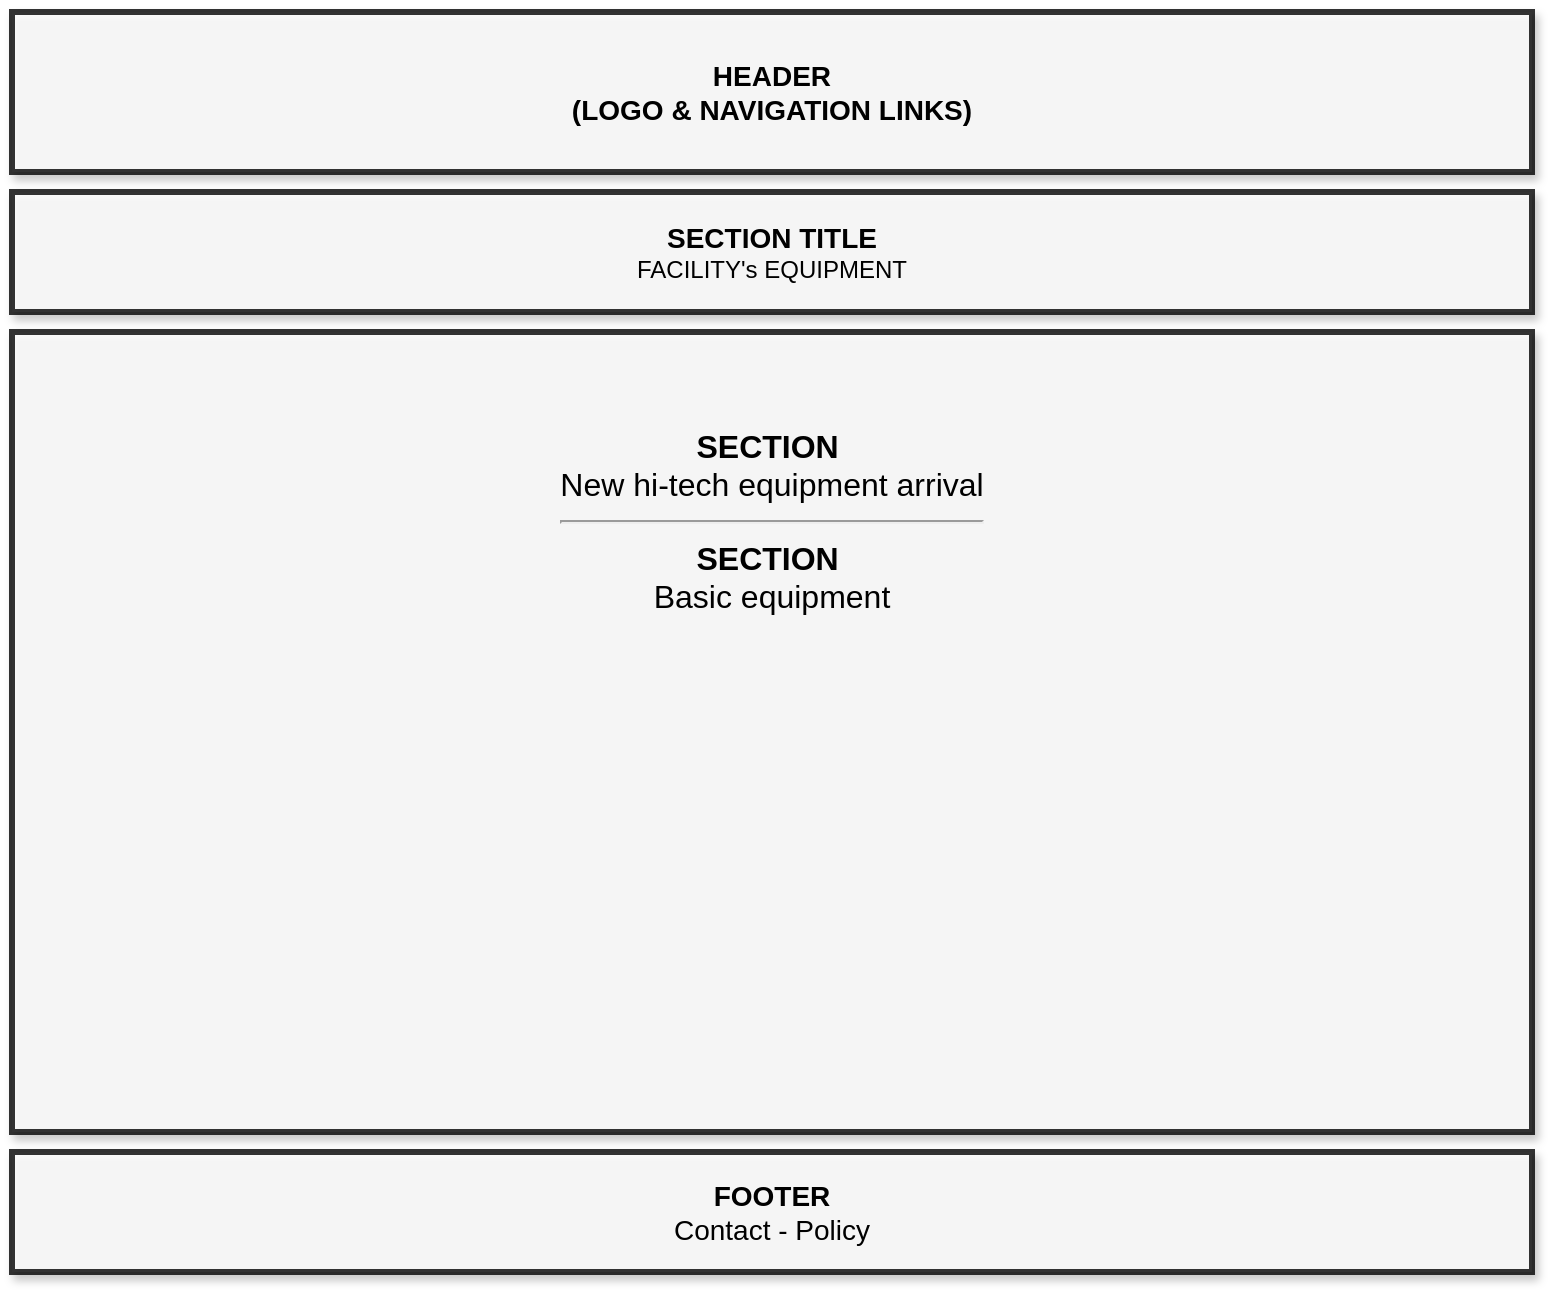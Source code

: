 <mxfile version="15.4.0" type="device"><diagram id="E4l7Z86vRtxiBn2Lk9C1" name="Page-1"><mxGraphModel dx="905" dy="672" grid="0" gridSize="10" guides="1" tooltips="1" connect="1" arrows="1" fold="1" page="1" pageScale="1" pageWidth="850" pageHeight="1100" math="0" shadow="0"><root><mxCell id="0"/><mxCell id="1" parent="0"/><mxCell id="7KcYhISUvCwPRb52TORi-1" value="&lt;font style=&quot;font-size: 14px&quot;&gt;&lt;b&gt;HEADER&lt;br&gt;(LOGO &amp;amp; NAVIGATION LINKS)&lt;/b&gt;&lt;/font&gt;" style="whiteSpace=wrap;html=1;strokeWidth=3;perimeterSpacing=0;opacity=80;shadow=1;" parent="1" vertex="1"><mxGeometry x="40" y="60" width="760" height="80" as="geometry"/></mxCell><mxCell id="7KcYhISUvCwPRb52TORi-2" value="&lt;font&gt;&lt;b&gt;&lt;font style=&quot;font-size: 14px&quot;&gt;SECTION TITLE&lt;/font&gt;&lt;/b&gt;&lt;br&gt;&amp;nbsp;FACILITY's EQUIPMENT&amp;nbsp;&lt;/font&gt;" style="whiteSpace=wrap;html=1;strokeWidth=3;perimeterSpacing=0;opacity=80;shadow=1;" parent="1" vertex="1"><mxGeometry x="40" y="150" width="760" height="60" as="geometry"/></mxCell><mxCell id="7KcYhISUvCwPRb52TORi-4" value="&lt;font style=&quot;font-size: 16px&quot;&gt;&lt;b&gt;SECTION&amp;nbsp;&lt;/b&gt;&lt;b&gt;&lt;br&gt;&lt;/b&gt;&lt;/font&gt;&lt;font style=&quot;font-size: 16px&quot;&gt;&lt;font style=&quot;font-size: 16px&quot;&gt;New hi-tech equipment arrival&lt;br&gt;&lt;/font&gt;&lt;hr&gt;&lt;font style=&quot;font-size: 16px&quot;&gt;&lt;b&gt;SECTION&amp;nbsp;&lt;/b&gt;&lt;b&gt;&lt;br&gt;&lt;/b&gt;Basic equipment&lt;br&gt;&lt;br&gt;&lt;br&gt;&lt;br&gt;&lt;br&gt;&lt;br&gt;&lt;br&gt;&lt;br&gt;&lt;br&gt;&lt;br&gt;&lt;br&gt;&lt;/font&gt;&lt;br&gt;&lt;/font&gt;" style="whiteSpace=wrap;html=1;strokeWidth=3;perimeterSpacing=0;opacity=80;shadow=1;" parent="1" vertex="1"><mxGeometry x="40" y="220" width="760" height="400" as="geometry"/></mxCell><mxCell id="7KcYhISUvCwPRb52TORi-6" value="&lt;font style=&quot;font-size: 14px&quot;&gt;&lt;b&gt;FOOTER&lt;/b&gt;&lt;br&gt;Contact - Policy&lt;/font&gt;" style="whiteSpace=wrap;html=1;strokeWidth=3;perimeterSpacing=0;opacity=80;shadow=1;" parent="1" vertex="1"><mxGeometry x="40" y="630" width="760" height="60" as="geometry"/></mxCell></root></mxGraphModel></diagram></mxfile>